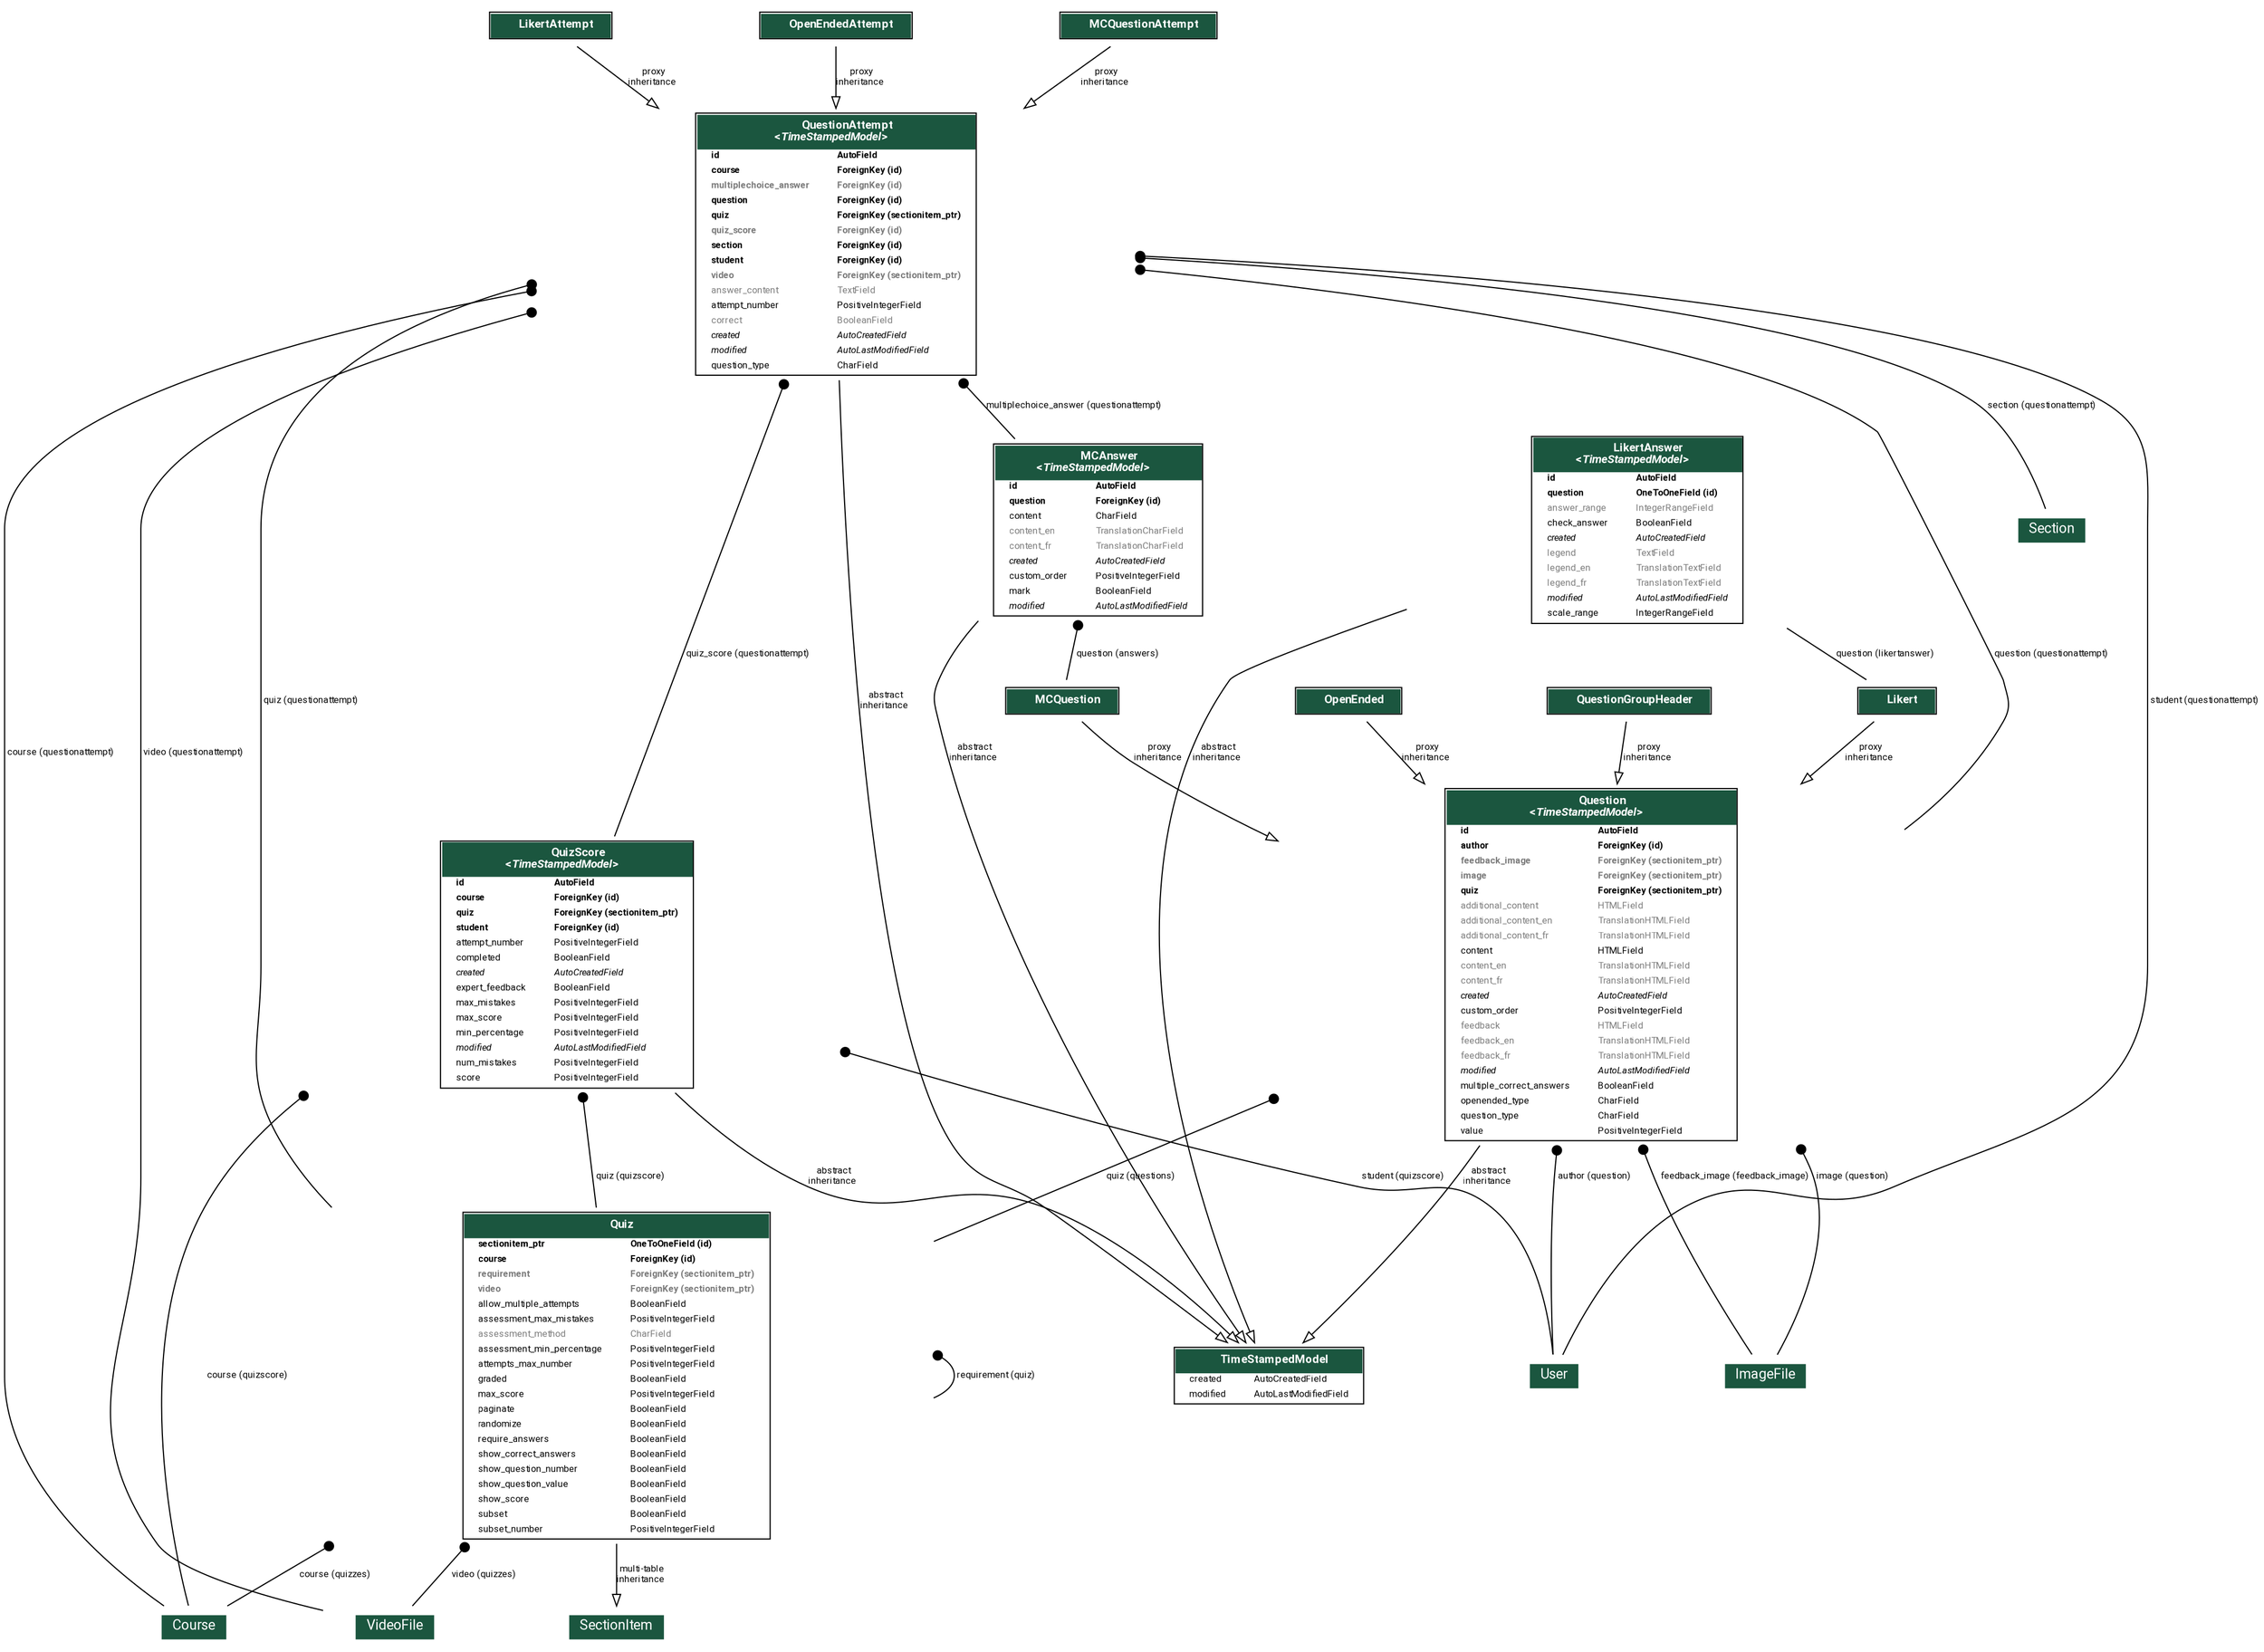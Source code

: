 digraph model_graph {
	graph [bb="0,0,2577.5,1423",
		fontname=Roboto,
		fontsize=8,
		rankdir=TB,
		splines=true
	];
	node [fontname=Roboto,
		fontsize=8,
		label="\N",
		shape=plaintext
	];
	edge [fontname=Roboto,
		fontsize=8
	];
	model_utils_models_TimeStampedModel	[height=0.79167,
		label=<
    <TABLE BGCOLOR="white" BORDER="1" CELLBORDER="0" CELLSPACING="0">
    <TR><TD COLSPAN="2" CELLPADDING="5" ALIGN="CENTER" BGCOLOR="#1b563f">
    <FONT FACE="Roboto" COLOR="white" POINT-SIZE="10"><B>
    TimeStampedModel
    </B></FONT></TD></TR>
  
  
    <TR><TD ALIGN="LEFT" BORDER="0">
    <FONT FACE="Roboto">created</FONT>
    </TD><TD ALIGN="LEFT">
    <FONT FACE="Roboto">AutoCreatedField</FONT>
    </TD></TR>
  
  
  
    <TR><TD ALIGN="LEFT" BORDER="0">
    <FONT FACE="Roboto">modified</FONT>
    </TD><TD ALIGN="LEFT">
    <FONT FACE="Roboto">AutoLastModifiedField</FONT>
    </TD></TR>
  
  
    </TABLE>
    >,
		pos="921.5,235.5",
		width=5.125];
	quiz_models_Quiz	[height=4.0417,
		label=<
    <TABLE BGCOLOR="white" BORDER="1" CELLBORDER="0" CELLSPACING="0">
    <TR><TD COLSPAN="2" CELLPADDING="5" ALIGN="CENTER" BGCOLOR="#1b563f">
    <FONT FACE="Roboto" COLOR="white" POINT-SIZE="10"><B>
    Quiz
    </B></FONT></TD></TR>
  
  
    <TR><TD ALIGN="LEFT" BORDER="0">
    <FONT FACE="Roboto"><B>sectionitem_ptr</B></FONT>
    </TD><TD ALIGN="LEFT">
    <FONT FACE="Roboto"><B>OneToOneField (id)</B></FONT>
    </TD></TR>
  
  
  
    <TR><TD ALIGN="LEFT" BORDER="0">
    <FONT FACE="Roboto"><B>course</B></FONT>
    </TD><TD ALIGN="LEFT">
    <FONT FACE="Roboto"><B>ForeignKey (id)</B></FONT>
    </TD></TR>
  
  
  
    <TR><TD ALIGN="LEFT" BORDER="0">
    <FONT COLOR="#7B7B7B" FACE="Roboto"><B>requirement</B></FONT>
    </TD><TD ALIGN="LEFT">
    <FONT COLOR="#7B7B7B" FACE="Roboto"><B>ForeignKey (sectionitem_ptr)</B></FONT>
    </TD></TR>
  
  
  
    <TR><TD ALIGN="LEFT" BORDER="0">
    <FONT COLOR="#7B7B7B" FACE="Roboto"><B>video</B></FONT>
    </TD><TD ALIGN="LEFT">
    <FONT COLOR="#7B7B7B" FACE="Roboto"><B>ForeignKey (sectionitem_ptr)</B></FONT>
    </TD></TR>
  
  
  
    <TR><TD ALIGN="LEFT" BORDER="0">
    <FONT FACE="Roboto">allow_multiple_attempts</FONT>
    </TD><TD ALIGN="LEFT">
    <FONT FACE="Roboto">BooleanField</FONT>
    </TD></TR>
  
  
  
    <TR><TD ALIGN="LEFT" BORDER="0">
    <FONT FACE="Roboto">assessment_max_mistakes</FONT>
    </TD><TD ALIGN="LEFT">
    <FONT FACE="Roboto">PositiveIntegerField</FONT>
    </TD></TR>
  
  
  
    <TR><TD ALIGN="LEFT" BORDER="0">
    <FONT COLOR="#7B7B7B" FACE="Roboto">assessment_method</FONT>
    </TD><TD ALIGN="LEFT">
    <FONT COLOR="#7B7B7B" FACE="Roboto">CharField</FONT>
    </TD></TR>
  
  
  
    <TR><TD ALIGN="LEFT" BORDER="0">
    <FONT FACE="Roboto">assessment_min_percentage</FONT>
    </TD><TD ALIGN="LEFT">
    <FONT FACE="Roboto">PositiveIntegerField</FONT>
    </TD></TR>
  
  
  
    <TR><TD ALIGN="LEFT" BORDER="0">
    <FONT FACE="Roboto">attempts_max_number</FONT>
    </TD><TD ALIGN="LEFT">
    <FONT FACE="Roboto">PositiveIntegerField</FONT>
    </TD></TR>
  
  
  
    <TR><TD ALIGN="LEFT" BORDER="0">
    <FONT FACE="Roboto">graded</FONT>
    </TD><TD ALIGN="LEFT">
    <FONT FACE="Roboto">BooleanField</FONT>
    </TD></TR>
  
  
  
    <TR><TD ALIGN="LEFT" BORDER="0">
    <FONT FACE="Roboto">max_score</FONT>
    </TD><TD ALIGN="LEFT">
    <FONT FACE="Roboto">PositiveIntegerField</FONT>
    </TD></TR>
  
  
  
    <TR><TD ALIGN="LEFT" BORDER="0">
    <FONT FACE="Roboto">paginate</FONT>
    </TD><TD ALIGN="LEFT">
    <FONT FACE="Roboto">BooleanField</FONT>
    </TD></TR>
  
  
  
    <TR><TD ALIGN="LEFT" BORDER="0">
    <FONT FACE="Roboto">randomize</FONT>
    </TD><TD ALIGN="LEFT">
    <FONT FACE="Roboto">BooleanField</FONT>
    </TD></TR>
  
  
  
    <TR><TD ALIGN="LEFT" BORDER="0">
    <FONT FACE="Roboto">require_answers</FONT>
    </TD><TD ALIGN="LEFT">
    <FONT FACE="Roboto">BooleanField</FONT>
    </TD></TR>
  
  
  
    <TR><TD ALIGN="LEFT" BORDER="0">
    <FONT FACE="Roboto">show_correct_answers</FONT>
    </TD><TD ALIGN="LEFT">
    <FONT FACE="Roboto">BooleanField</FONT>
    </TD></TR>
  
  
  
    <TR><TD ALIGN="LEFT" BORDER="0">
    <FONT FACE="Roboto">show_question_number</FONT>
    </TD><TD ALIGN="LEFT">
    <FONT FACE="Roboto">BooleanField</FONT>
    </TD></TR>
  
  
  
    <TR><TD ALIGN="LEFT" BORDER="0">
    <FONT FACE="Roboto">show_question_value</FONT>
    </TD><TD ALIGN="LEFT">
    <FONT FACE="Roboto">BooleanField</FONT>
    </TD></TR>
  
  
  
    <TR><TD ALIGN="LEFT" BORDER="0">
    <FONT FACE="Roboto">show_score</FONT>
    </TD><TD ALIGN="LEFT">
    <FONT FACE="Roboto">BooleanField</FONT>
    </TD></TR>
  
  
  
    <TR><TD ALIGN="LEFT" BORDER="0">
    <FONT FACE="Roboto">subset</FONT>
    </TD><TD ALIGN="LEFT">
    <FONT FACE="Roboto">BooleanField</FONT>
    </TD></TR>
  
  
  
    <TR><TD ALIGN="LEFT" BORDER="0">
    <FONT FACE="Roboto">subset_number</FONT>
    </TD><TD ALIGN="LEFT">
    <FONT FACE="Roboto">PositiveIntegerField</FONT>
    </TD></TR>
  
  
    </TABLE>
    >,
		pos="1892.5,235.5",
		width=7.625];
	quiz_models_Quiz -> quiz_models_Quiz	[arrowhead=none,
		arrowtail=dot,
		dir=both,
		label=" requirement (quiz)",
		lp="2256.5,235.5",
		pos="s,2166.7,255.05 2174.5,251 2181.2,246.67 2185,241.5 2185,235.5 2185,227.5 2178.3,220.98 2166.7,215.95"];
	courses_models_Course	[height=0.5,
		label=<
  <TABLE BGCOLOR="white" BORDER="0" CELLBORDER="0" CELLSPACING="0">
  <TR><TD COLSPAN="2" CELLPADDING="4" ALIGN="CENTER" BGCOLOR="#1b563f">
  <FONT FACE="Roboto" POINT-SIZE="12" COLOR="white">Course</FONT>
  </TD></TR>
  </TABLE>
  >,
		pos="1456.5,18",
		width=1.4167];
	quiz_models_Quiz -> courses_models_Course	[arrowhead=none,
		arrowtail=dot,
		dir=both,
		label=" course (quizzes)",
		lp="1626.5,63",
		pos="s,1618.4,97.309 1610.4,93.409 1608.1,92.267 1605.8,91.131 1603.5,90 1565.5,71.311 1521.7,50.237 1491.9,35.936"];
	videos_models_VideoFile	[height=0.5,
		label=<
  <TABLE BGCOLOR="white" BORDER="0" CELLBORDER="0" CELLSPACING="0">
  <TR><TD COLSPAN="2" CELLPADDING="4" ALIGN="CENTER" BGCOLOR="#1b563f">
  <FONT FACE="Roboto" POINT-SIZE="12" COLOR="white">VideoFile</FONT>
  </TD></TR>
  </TABLE>
  >,
		pos="2243.5,18",
		width=1.7222];
	quiz_models_Quiz -> videos_models_VideoFile	[arrowhead=none,
		arrowtail=dot,
		dir=both,
		label=" video (quizzes)",
		lp="2245,63",
		pos="s,2127.6,90.16 2135,85.602 2167.5,65.673 2196.3,47.954 2216.1,35.812"];
	courses_models_SectionItem	[height=0.5,
		label=<
  <TABLE BGCOLOR="white" BORDER="0" CELLBORDER="0" CELLSPACING="0">
  <TR><TD COLSPAN="2" CELLPADDING="4" ALIGN="CENTER" BGCOLOR="#1b563f">
  <FONT FACE="Roboto" POINT-SIZE="12" COLOR="white">SectionItem</FONT>
  </TD></TR>
  </TABLE>
  >,
		pos="1892.5,18",
		width=1.9444];
	quiz_models_Quiz -> courses_models_SectionItem	[arrowhead=empty,
		arrowtail=none,
		dir=both,
		label=" multi-table\ninheritance",
		lp="1938,63",
		pos="e,1892.5,35.812 1892.5,90.16 1892.5,73.999 1892.5,59.084 1892.5,47.128"];
	quiz_models_Question	[height=4.3472,
		label=<
    <TABLE BGCOLOR="white" BORDER="1" CELLBORDER="0" CELLSPACING="0">
    <TR><TD COLSPAN="2" CELLPADDING="5" ALIGN="CENTER" BGCOLOR="#1b563f">
    <FONT FACE="Roboto" COLOR="white" POINT-SIZE="10"><B>
    Question<BR/>&lt;<FONT FACE="Roboto"><I>TimeStampedModel</I></FONT>&gt;
    </B></FONT></TD></TR>
  
  
    <TR><TD ALIGN="LEFT" BORDER="0">
    <FONT FACE="Roboto"><B>id</B></FONT>
    </TD><TD ALIGN="LEFT">
    <FONT FACE="Roboto"><B>AutoField</B></FONT>
    </TD></TR>
  
  
  
    <TR><TD ALIGN="LEFT" BORDER="0">
    <FONT FACE="Roboto"><B>author</B></FONT>
    </TD><TD ALIGN="LEFT">
    <FONT FACE="Roboto"><B>ForeignKey (id)</B></FONT>
    </TD></TR>
  
  
  
    <TR><TD ALIGN="LEFT" BORDER="0">
    <FONT COLOR="#7B7B7B" FACE="Roboto"><B>feedback_image</B></FONT>
    </TD><TD ALIGN="LEFT">
    <FONT COLOR="#7B7B7B" FACE="Roboto"><B>ForeignKey (sectionitem_ptr)</B></FONT>
    </TD></TR>
  
  
  
    <TR><TD ALIGN="LEFT" BORDER="0">
    <FONT COLOR="#7B7B7B" FACE="Roboto"><B>image</B></FONT>
    </TD><TD ALIGN="LEFT">
    <FONT COLOR="#7B7B7B" FACE="Roboto"><B>ForeignKey (sectionitem_ptr)</B></FONT>
    </TD></TR>
  
  
  
    <TR><TD ALIGN="LEFT" BORDER="0">
    <FONT FACE="Roboto"><B>quiz</B></FONT>
    </TD><TD ALIGN="LEFT">
    <FONT FACE="Roboto"><B>ForeignKey (sectionitem_ptr)</B></FONT>
    </TD></TR>
  
  
  
    <TR><TD ALIGN="LEFT" BORDER="0">
    <FONT COLOR="#7B7B7B" FACE="Roboto">additional_content</FONT>
    </TD><TD ALIGN="LEFT">
    <FONT COLOR="#7B7B7B" FACE="Roboto">HTMLField</FONT>
    </TD></TR>
  
  
  
    <TR><TD ALIGN="LEFT" BORDER="0">
    <FONT COLOR="#7B7B7B" FACE="Roboto">additional_content_en</FONT>
    </TD><TD ALIGN="LEFT">
    <FONT COLOR="#7B7B7B" FACE="Roboto">TranslationHTMLField</FONT>
    </TD></TR>
  
  
  
    <TR><TD ALIGN="LEFT" BORDER="0">
    <FONT COLOR="#7B7B7B" FACE="Roboto">additional_content_fr</FONT>
    </TD><TD ALIGN="LEFT">
    <FONT COLOR="#7B7B7B" FACE="Roboto">TranslationHTMLField</FONT>
    </TD></TR>
  
  
  
    <TR><TD ALIGN="LEFT" BORDER="0">
    <FONT FACE="Roboto">content</FONT>
    </TD><TD ALIGN="LEFT">
    <FONT FACE="Roboto">HTMLField</FONT>
    </TD></TR>
  
  
  
    <TR><TD ALIGN="LEFT" BORDER="0">
    <FONT COLOR="#7B7B7B" FACE="Roboto">content_en</FONT>
    </TD><TD ALIGN="LEFT">
    <FONT COLOR="#7B7B7B" FACE="Roboto">TranslationHTMLField</FONT>
    </TD></TR>
  
  
  
    <TR><TD ALIGN="LEFT" BORDER="0">
    <FONT COLOR="#7B7B7B" FACE="Roboto">content_fr</FONT>
    </TD><TD ALIGN="LEFT">
    <FONT COLOR="#7B7B7B" FACE="Roboto">TranslationHTMLField</FONT>
    </TD></TR>
  
  
  
    <TR><TD ALIGN="LEFT" BORDER="0">
    <FONT FACE="Roboto"><I>created</I></FONT>
    </TD><TD ALIGN="LEFT">
    <FONT FACE="Roboto"><I>AutoCreatedField</I></FONT>
    </TD></TR>
  
  
  
    <TR><TD ALIGN="LEFT" BORDER="0">
    <FONT FACE="Roboto">custom_order</FONT>
    </TD><TD ALIGN="LEFT">
    <FONT FACE="Roboto">PositiveIntegerField</FONT>
    </TD></TR>
  
  
  
    <TR><TD ALIGN="LEFT" BORDER="0">
    <FONT COLOR="#7B7B7B" FACE="Roboto">feedback</FONT>
    </TD><TD ALIGN="LEFT">
    <FONT COLOR="#7B7B7B" FACE="Roboto">HTMLField</FONT>
    </TD></TR>
  
  
  
    <TR><TD ALIGN="LEFT" BORDER="0">
    <FONT COLOR="#7B7B7B" FACE="Roboto">feedback_en</FONT>
    </TD><TD ALIGN="LEFT">
    <FONT COLOR="#7B7B7B" FACE="Roboto">TranslationHTMLField</FONT>
    </TD></TR>
  
  
  
    <TR><TD ALIGN="LEFT" BORDER="0">
    <FONT COLOR="#7B7B7B" FACE="Roboto">feedback_fr</FONT>
    </TD><TD ALIGN="LEFT">
    <FONT COLOR="#7B7B7B" FACE="Roboto">TranslationHTMLField</FONT>
    </TD></TR>
  
  
  
    <TR><TD ALIGN="LEFT" BORDER="0">
    <FONT FACE="Roboto"><I>modified</I></FONT>
    </TD><TD ALIGN="LEFT">
    <FONT FACE="Roboto"><I>AutoLastModifiedField</I></FONT>
    </TD></TR>
  
  
  
    <TR><TD ALIGN="LEFT" BORDER="0">
    <FONT FACE="Roboto">multiple_correct_answers</FONT>
    </TD><TD ALIGN="LEFT">
    <FONT FACE="Roboto">BooleanField</FONT>
    </TD></TR>
  
  
  
    <TR><TD ALIGN="LEFT" BORDER="0">
    <FONT FACE="Roboto">openended_type</FONT>
    </TD><TD ALIGN="LEFT">
    <FONT FACE="Roboto">CharField</FONT>
    </TD></TR>
  
  
  
    <TR><TD ALIGN="LEFT" BORDER="0">
    <FONT FACE="Roboto">question_type</FONT>
    </TD><TD ALIGN="LEFT">
    <FONT FACE="Roboto">CharField</FONT>
    </TD></TR>
  
  
  
    <TR><TD ALIGN="LEFT" BORDER="0">
    <FONT FACE="Roboto">value</FONT>
    </TD><TD ALIGN="LEFT">
    <FONT FACE="Roboto">PositiveIntegerField</FONT>
    </TD></TR>
  
  
    </TABLE>
    >,
		pos="671.5,591.5",
		width=7.5278];
	quiz_models_Question -> model_utils_models_TimeStampedModel	[arrowhead=empty,
		arrowtail=none,
		dir=both,
		label=" abstract\ninheritance",
		lp="845,408",
		pos="e,902.26,263.75 781.15,435.23 823.61,375.12 868.45,311.61 895.72,273.01"];
	quiz_models_Question -> quiz_models_Quiz	[arrowhead=none,
		arrowtail=dot,
		dir=both,
		label=" quiz (questions)",
		lp="1711.5,408",
		pos="s,942.17,516.79 950.66,514.68 1069.1,485.28 1209.2,454.16 1337.5,435 1455.6,417.37 1492,453.9 1605.5,417 1633.8,407.81 1662.1,395.23 \
1689.2,380.94"];
	django_contrib_auth_models_User	[height=0.5,
		label=<
  <TABLE BGCOLOR="white" BORDER="0" CELLBORDER="0" CELLSPACING="0">
  <TR><TD COLSPAN="2" CELLPADDING="4" ALIGN="CENTER" BGCOLOR="#1b563f">
  <FONT FACE="Roboto" POINT-SIZE="12" COLOR="white">User</FONT>
  </TD></TR>
  </TABLE>
  >,
		pos="1318.5,235.5",
		width=1.2222];
	quiz_models_Question -> django_contrib_auth_models_User	[arrowhead=none,
		arrowtail=dot,
		dir=both,
		label=" author (question)",
		lp="1148.5,408",
		pos="s,942.24,472.15 950.09,468.35 1005.8,441.34 1063.3,411.59 1115.5,381 1185.3,340.12 1261.4,281.86 1297.4,253.42"];
	content_models_ImageFile	[height=0.5,
		label=<
  <TABLE BGCOLOR="white" BORDER="0" CELLBORDER="0" CELLSPACING="0">
  <TR><TD COLSPAN="2" CELLPADDING="4" ALIGN="CENTER" BGCOLOR="#1b563f">
  <FONT FACE="Roboto" POINT-SIZE="12" COLOR="white">ImageFile</FONT>
  </TD></TR>
  </TABLE>
  >,
		pos="376.5,235.5",
		width=1.7222];
	quiz_models_Question -> content_models_ImageFile	[arrowhead=none,
		arrowtail=dot,
		dir=both,
		label=" feedback_image (feedback_image)",
		lp="381,408",
		pos="s,400.68,528.77 392.61,524.97 340.44,499.81 292.36,465.04 260.5,417 220.86,357.24 306.43,285.29 351.31,253.28"];
	quiz_models_Question -> content_models_ImageFile	[arrowhead=none,
		arrowtail=dot,
		dir=both,
		label=" image (question)",
		lp="587.5,408",
		pos="s,542.11,435.23 536.48,428.48 478.24,358.58 417.37,285.55 390.58,253.4"];
	quiz_models_Likert	[height=0.5,
		label=<
    <TABLE BGCOLOR="white" BORDER="1" CELLBORDER="0" CELLSPACING="0">
    <TR><TD COLSPAN="2" CELLPADDING="5" ALIGN="CENTER" BGCOLOR="#1b563f">
    <FONT FACE="Roboto" COLOR="white" POINT-SIZE="10"><B>
    Likert
    </B></FONT></TD></TR>
  
    </TABLE>
    >,
		pos="453.5,820",
		width=2.3056];
	quiz_models_Likert -> quiz_models_Question	[arrowhead=empty,
		arrowtail=none,
		dir=both,
		label=" proxy\ninheritance",
		lp="509,775",
		pos="e,480.03,747.74 455.3,802.2 457.08,791.22 460.6,776.95 467.5,766 469.39,763 471.35,760.02 473.37,757.07"];
	quiz_models_LikertAnswer	[height=2.3611,
		label=<
    <TABLE BGCOLOR="white" BORDER="1" CELLBORDER="0" CELLSPACING="0">
    <TR><TD COLSPAN="2" CELLPADDING="5" ALIGN="CENTER" BGCOLOR="#1b563f">
    <FONT FACE="Roboto" COLOR="white" POINT-SIZE="10"><B>
    LikertAnswer<BR/>&lt;<FONT FACE="Roboto"><I>TimeStampedModel</I></FONT>&gt;
    </B></FONT></TD></TR>
  
  
    <TR><TD ALIGN="LEFT" BORDER="0">
    <FONT FACE="Roboto"><B>id</B></FONT>
    </TD><TD ALIGN="LEFT">
    <FONT FACE="Roboto"><B>AutoField</B></FONT>
    </TD></TR>
  
  
  
    <TR><TD ALIGN="LEFT" BORDER="0">
    <FONT FACE="Roboto"><B>question</B></FONT>
    </TD><TD ALIGN="LEFT">
    <FONT FACE="Roboto"><B>OneToOneField (id)</B></FONT>
    </TD></TR>
  
  
  
    <TR><TD ALIGN="LEFT" BORDER="0">
    <FONT COLOR="#7B7B7B" FACE="Roboto">answer_range</FONT>
    </TD><TD ALIGN="LEFT">
    <FONT COLOR="#7B7B7B" FACE="Roboto">IntegerRangeField</FONT>
    </TD></TR>
  
  
  
    <TR><TD ALIGN="LEFT" BORDER="0">
    <FONT FACE="Roboto">check_answer</FONT>
    </TD><TD ALIGN="LEFT">
    <FONT FACE="Roboto">BooleanField</FONT>
    </TD></TR>
  
  
  
    <TR><TD ALIGN="LEFT" BORDER="0">
    <FONT FACE="Roboto"><I>created</I></FONT>
    </TD><TD ALIGN="LEFT">
    <FONT FACE="Roboto"><I>AutoCreatedField</I></FONT>
    </TD></TR>
  
  
  
    <TR><TD ALIGN="LEFT" BORDER="0">
    <FONT COLOR="#7B7B7B" FACE="Roboto">legend</FONT>
    </TD><TD ALIGN="LEFT">
    <FONT COLOR="#7B7B7B" FACE="Roboto">TextField</FONT>
    </TD></TR>
  
  
  
    <TR><TD ALIGN="LEFT" BORDER="0">
    <FONT COLOR="#7B7B7B" FACE="Roboto">legend_en</FONT>
    </TD><TD ALIGN="LEFT">
    <FONT COLOR="#7B7B7B" FACE="Roboto">TranslationTextField</FONT>
    </TD></TR>
  
  
  
    <TR><TD ALIGN="LEFT" BORDER="0">
    <FONT COLOR="#7B7B7B" FACE="Roboto">legend_fr</FONT>
    </TD><TD ALIGN="LEFT">
    <FONT COLOR="#7B7B7B" FACE="Roboto">TranslationTextField</FONT>
    </TD></TR>
  
  
  
    <TR><TD ALIGN="LEFT" BORDER="0">
    <FONT FACE="Roboto"><I>modified</I></FONT>
    </TD><TD ALIGN="LEFT">
    <FONT FACE="Roboto"><I>AutoLastModifiedField</I></FONT>
    </TD></TR>
  
  
  
    <TR><TD ALIGN="LEFT" BORDER="0">
    <FONT FACE="Roboto">scale_range</FONT>
    </TD><TD ALIGN="LEFT">
    <FONT FACE="Roboto">IntegerRangeField</FONT>
    </TD></TR>
  
  
    </TABLE>
    >,
		pos="199.5,968",
		width=5.5417];
	quiz_models_LikertAnswer -> model_utils_models_TimeStampedModel	[arrowhead=empty,
		arrowtail=none,
		dir=both,
		label=" abstract\ninheritance",
		lp="137,775",
		pos="e,796.69,263.99 99.048,883.41 81.113,858.72 71.034,830.61 81.5,802 154.85,601.48 216.97,557.99 391.5,435 511.78,350.24 672.72,296.71 \
785.58,266.89"];
	quiz_models_LikertAnswer -> quiz_models_Likert	[arrowhead=none,
		arrowtail=none,
		dir=both,
		label=" question (likertanswer)",
		lp="452,860.5",
		pos="314.69,883.25 330.09,873.5 345.94,864.14 361.5,856 374.37,849.27 388.84,843.14 402.42,837.97"];
	quiz_models_OpenEnded	[height=0.5,
		label=<
    <TABLE BGCOLOR="white" BORDER="1" CELLBORDER="0" CELLSPACING="0">
    <TR><TD COLSPAN="2" CELLPADDING="5" ALIGN="CENTER" BGCOLOR="#1b563f">
    <FONT FACE="Roboto" COLOR="white" POINT-SIZE="10"><B>
    OpenEnded
    </B></FONT></TD></TR>
  
    </TABLE>
    >,
		pos="686.5,820",
		width=2.6111];
	quiz_models_OpenEnded -> quiz_models_Question	[arrowhead=empty,
		arrowtail=none,
		dir=both,
		label=" proxy\ninheritance",
		lp="725,775",
		pos="e,681.78,747.75 685.4,802.34 684.68,791.56 683.67,776.3 682.52,758.86"];
	quiz_models_MCQuestion	[height=0.5,
		label=<
    <TABLE BGCOLOR="white" BORDER="1" CELLBORDER="0" CELLSPACING="0">
    <TR><TD COLSPAN="2" CELLPADDING="5" ALIGN="CENTER" BGCOLOR="#1b563f">
    <FONT FACE="Roboto" COLOR="white" POINT-SIZE="10"><B>
    MCQuestion
    </B></FONT></TD></TR>
  
    </TABLE>
    >,
		pos="896.5,820",
		width=2.7222];
	quiz_models_MCQuestion -> quiz_models_Question	[arrowhead=empty,
		arrowtail=none,
		dir=both,
		label=" proxy\ninheritance",
		lp="900,775",
		pos="e,825.72,747.75 879.96,802.34 868.63,790.95 852.35,774.55 833.8,755.88"];
	quiz_models_MCAnswer	[height=2.1806,
		label=<
    <TABLE BGCOLOR="white" BORDER="1" CELLBORDER="0" CELLSPACING="0">
    <TR><TD COLSPAN="2" CELLPADDING="5" ALIGN="CENTER" BGCOLOR="#1b563f">
    <FONT FACE="Roboto" COLOR="white" POINT-SIZE="10"><B>
    MCAnswer<BR/>&lt;<FONT FACE="Roboto"><I>TimeStampedModel</I></FONT>&gt;
    </B></FONT></TD></TR>
  
  
    <TR><TD ALIGN="LEFT" BORDER="0">
    <FONT FACE="Roboto"><B>id</B></FONT>
    </TD><TD ALIGN="LEFT">
    <FONT FACE="Roboto"><B>AutoField</B></FONT>
    </TD></TR>
  
  
  
    <TR><TD ALIGN="LEFT" BORDER="0">
    <FONT FACE="Roboto"><B>question</B></FONT>
    </TD><TD ALIGN="LEFT">
    <FONT FACE="Roboto"><B>ForeignKey (id)</B></FONT>
    </TD></TR>
  
  
  
    <TR><TD ALIGN="LEFT" BORDER="0">
    <FONT FACE="Roboto">content</FONT>
    </TD><TD ALIGN="LEFT">
    <FONT FACE="Roboto">CharField</FONT>
    </TD></TR>
  
  
  
    <TR><TD ALIGN="LEFT" BORDER="0">
    <FONT COLOR="#7B7B7B" FACE="Roboto">content_en</FONT>
    </TD><TD ALIGN="LEFT">
    <FONT COLOR="#7B7B7B" FACE="Roboto">TranslationCharField</FONT>
    </TD></TR>
  
  
  
    <TR><TD ALIGN="LEFT" BORDER="0">
    <FONT COLOR="#7B7B7B" FACE="Roboto">content_fr</FONT>
    </TD><TD ALIGN="LEFT">
    <FONT COLOR="#7B7B7B" FACE="Roboto">TranslationCharField</FONT>
    </TD></TR>
  
  
  
    <TR><TD ALIGN="LEFT" BORDER="0">
    <FONT FACE="Roboto"><I>created</I></FONT>
    </TD><TD ALIGN="LEFT">
    <FONT FACE="Roboto"><I>AutoCreatedField</I></FONT>
    </TD></TR>
  
  
  
    <TR><TD ALIGN="LEFT" BORDER="0">
    <FONT FACE="Roboto">custom_order</FONT>
    </TD><TD ALIGN="LEFT">
    <FONT FACE="Roboto">PositiveIntegerField</FONT>
    </TD></TR>
  
  
  
    <TR><TD ALIGN="LEFT" BORDER="0">
    <FONT FACE="Roboto">mark</FONT>
    </TD><TD ALIGN="LEFT">
    <FONT FACE="Roboto">BooleanField</FONT>
    </TD></TR>
  
  
  
    <TR><TD ALIGN="LEFT" BORDER="0">
    <FONT FACE="Roboto"><I>modified</I></FONT>
    </TD><TD ALIGN="LEFT">
    <FONT FACE="Roboto"><I>AutoLastModifiedField</I></FONT>
    </TD></TR>
  
  
    </TABLE>
    >,
		pos="864.5,968",
		width=5.5417];
	quiz_models_MCAnswer -> model_utils_models_TimeStampedModel	[arrowhead=empty,
		arrowtail=none,
		dir=both,
		label=" abstract\ninheritance",
		lp="1041,775",
		pos="e,925.74,263.78 991.67,889.74 998.19,882.09 1003.9,873.84 1008.5,865 1025.1,832.83 1005.9,819.65 999.5,784 971.83,629.89 973.87,\
589.97 951.5,435 943.47,379.39 933.66,315.1 927.49,275.12"];
	quiz_models_MCAnswer -> quiz_models_MCQuestion	[arrowhead=none,
		arrowtail=dot,
		dir=both,
		label=" question (answers)",
		lp="937,860.5",
		pos="s,858.15,889.53 859.21,880.65 860.49,872.16 862.5,863.81 865.5,856 868.06,849.33 872.53,843.11 877.28,837.82"];
	quiz_models_QuizScore	[height=3.0833,
		label=<
    <TABLE BGCOLOR="white" BORDER="1" CELLBORDER="0" CELLSPACING="0">
    <TR><TD COLSPAN="2" CELLPADDING="5" ALIGN="CENTER" BGCOLOR="#1b563f">
    <FONT FACE="Roboto" COLOR="white" POINT-SIZE="10"><B>
    QuizScore<BR/>&lt;<FONT FACE="Roboto"><I>TimeStampedModel</I></FONT>&gt;
    </B></FONT></TD></TR>
  
  
    <TR><TD ALIGN="LEFT" BORDER="0">
    <FONT FACE="Roboto"><B>id</B></FONT>
    </TD><TD ALIGN="LEFT">
    <FONT FACE="Roboto"><B>AutoField</B></FONT>
    </TD></TR>
  
  
  
    <TR><TD ALIGN="LEFT" BORDER="0">
    <FONT FACE="Roboto"><B>course</B></FONT>
    </TD><TD ALIGN="LEFT">
    <FONT FACE="Roboto"><B>ForeignKey (id)</B></FONT>
    </TD></TR>
  
  
  
    <TR><TD ALIGN="LEFT" BORDER="0">
    <FONT FACE="Roboto"><B>quiz</B></FONT>
    </TD><TD ALIGN="LEFT">
    <FONT FACE="Roboto"><B>ForeignKey (sectionitem_ptr)</B></FONT>
    </TD></TR>
  
  
  
    <TR><TD ALIGN="LEFT" BORDER="0">
    <FONT FACE="Roboto"><B>student</B></FONT>
    </TD><TD ALIGN="LEFT">
    <FONT FACE="Roboto"><B>ForeignKey (id)</B></FONT>
    </TD></TR>
  
  
  
    <TR><TD ALIGN="LEFT" BORDER="0">
    <FONT FACE="Roboto">attempt_number</FONT>
    </TD><TD ALIGN="LEFT">
    <FONT FACE="Roboto">PositiveIntegerField</FONT>
    </TD></TR>
  
  
  
    <TR><TD ALIGN="LEFT" BORDER="0">
    <FONT FACE="Roboto">completed</FONT>
    </TD><TD ALIGN="LEFT">
    <FONT FACE="Roboto">BooleanField</FONT>
    </TD></TR>
  
  
  
    <TR><TD ALIGN="LEFT" BORDER="0">
    <FONT FACE="Roboto"><I>created</I></FONT>
    </TD><TD ALIGN="LEFT">
    <FONT FACE="Roboto"><I>AutoCreatedField</I></FONT>
    </TD></TR>
  
  
  
    <TR><TD ALIGN="LEFT" BORDER="0">
    <FONT FACE="Roboto">expert_feedback</FONT>
    </TD><TD ALIGN="LEFT">
    <FONT FACE="Roboto">BooleanField</FONT>
    </TD></TR>
  
  
  
    <TR><TD ALIGN="LEFT" BORDER="0">
    <FONT FACE="Roboto">max_mistakes</FONT>
    </TD><TD ALIGN="LEFT">
    <FONT FACE="Roboto">PositiveIntegerField</FONT>
    </TD></TR>
  
  
  
    <TR><TD ALIGN="LEFT" BORDER="0">
    <FONT FACE="Roboto">max_score</FONT>
    </TD><TD ALIGN="LEFT">
    <FONT FACE="Roboto">PositiveIntegerField</FONT>
    </TD></TR>
  
  
  
    <TR><TD ALIGN="LEFT" BORDER="0">
    <FONT FACE="Roboto">min_percentage</FONT>
    </TD><TD ALIGN="LEFT">
    <FONT FACE="Roboto">PositiveIntegerField</FONT>
    </TD></TR>
  
  
  
    <TR><TD ALIGN="LEFT" BORDER="0">
    <FONT FACE="Roboto"><I>modified</I></FONT>
    </TD><TD ALIGN="LEFT">
    <FONT FACE="Roboto"><I>AutoLastModifiedField</I></FONT>
    </TD></TR>
  
  
  
    <TR><TD ALIGN="LEFT" BORDER="0">
    <FONT FACE="Roboto">num_mistakes</FONT>
    </TD><TD ALIGN="LEFT">
    <FONT FACE="Roboto">PositiveIntegerField</FONT>
    </TD></TR>
  
  
  
    <TR><TD ALIGN="LEFT" BORDER="0">
    <FONT FACE="Roboto">score</FONT>
    </TD><TD ALIGN="LEFT">
    <FONT FACE="Roboto">PositiveIntegerField</FONT>
    </TD></TR>
  
  
    </TABLE>
    >,
		pos="1583.5,591.5",
		width=6.5833];
	quiz_models_QuizScore -> model_utils_models_TimeStampedModel	[arrowhead=empty,
		arrowtail=none,
		dir=both,
		label=" abstract\ninheritance",
		lp="1294,408",
		pos="e,972.88,263.97 1378.1,480.67 1241.8,407.76 1072,316.99 982.83,269.29"];
	quiz_models_QuizScore -> quiz_models_Quiz	[arrowhead=none,
		arrowtail=dot,
		dir=both,
		label=" quiz (quizscore)",
		lp="1863.5,408",
		pos="s,1723.7,480.67 1730.1,474.76 1749.7,456.41 1768.8,436.89 1785.5,417 1795,405.7 1804.1,393.45 1812.8,380.85"];
	quiz_models_QuizScore -> courses_models_Course	[arrowhead=none,
		arrowtail=dot,
		dir=both,
		label=" course (quizscore)",
		lp="1538,235.5",
		pos="s,1754.8,480.57 1760.3,473.63 1778.5,448.91 1783.1,423.04 1760.5,399 1715.7,351.32 1512,428.05 1466.5,381 1372.1,283.38 1429.9,92.78 \
1450.2,35.602"];
	quiz_models_QuizScore -> django_contrib_auth_models_User	[arrowhead=none,
		arrowtail=dot,
		dir=both,
		label=" student (quizscore)",
		lp="1526,408",
		pos="s,1501.5,480.92 1496.4,474.12 1435.6,392.98 1360.4,292.51 1331.1,253.29"];
	quiz_models_QuestionGroupHeader	[height=0.5,
		label=<
    <TABLE BGCOLOR="white" BORDER="1" CELLBORDER="0" CELLSPACING="0">
    <TR><TD COLSPAN="2" CELLPADDING="5" ALIGN="CENTER" BGCOLOR="#1b563f">
    <FONT FACE="Roboto" COLOR="white" POINT-SIZE="10"><B>
    QuestionGroupHeader
    </B></FONT></TD></TR>
  
    </TABLE>
    >,
		pos="221.5,820",
		width=3.6389];
	quiz_models_QuestionGroupHeader -> quiz_models_Question	[arrowhead=empty,
		arrowtail=none,
		dir=both,
		label=" proxy\ninheritance",
		lp="360,775",
		pos="e,400.74,728.78 254.96,802.16 286.16,786.45 335.99,761.37 390.51,733.93"];
	quiz_models_QuestionAttempt	[height=3.2639,
		label=<
    <TABLE BGCOLOR="white" BORDER="1" CELLBORDER="0" CELLSPACING="0">
    <TR><TD COLSPAN="2" CELLPADDING="5" ALIGN="CENTER" BGCOLOR="#1b563f">
    <FONT FACE="Roboto" COLOR="white" POINT-SIZE="10"><B>
    QuestionAttempt<BR/>&lt;<FONT FACE="Roboto"><I>TimeStampedModel</I></FONT>&gt;
    </B></FONT></TD></TR>
  
  
    <TR><TD ALIGN="LEFT" BORDER="0">
    <FONT FACE="Roboto"><B>id</B></FONT>
    </TD><TD ALIGN="LEFT">
    <FONT FACE="Roboto"><B>AutoField</B></FONT>
    </TD></TR>
  
  
  
    <TR><TD ALIGN="LEFT" BORDER="0">
    <FONT FACE="Roboto"><B>course</B></FONT>
    </TD><TD ALIGN="LEFT">
    <FONT FACE="Roboto"><B>ForeignKey (id)</B></FONT>
    </TD></TR>
  
  
  
    <TR><TD ALIGN="LEFT" BORDER="0">
    <FONT COLOR="#7B7B7B" FACE="Roboto"><B>multiplechoice_answer</B></FONT>
    </TD><TD ALIGN="LEFT">
    <FONT COLOR="#7B7B7B" FACE="Roboto"><B>ForeignKey (id)</B></FONT>
    </TD></TR>
  
  
  
    <TR><TD ALIGN="LEFT" BORDER="0">
    <FONT FACE="Roboto"><B>question</B></FONT>
    </TD><TD ALIGN="LEFT">
    <FONT FACE="Roboto"><B>ForeignKey (id)</B></FONT>
    </TD></TR>
  
  
  
    <TR><TD ALIGN="LEFT" BORDER="0">
    <FONT FACE="Roboto"><B>quiz</B></FONT>
    </TD><TD ALIGN="LEFT">
    <FONT FACE="Roboto"><B>ForeignKey (sectionitem_ptr)</B></FONT>
    </TD></TR>
  
  
  
    <TR><TD ALIGN="LEFT" BORDER="0">
    <FONT COLOR="#7B7B7B" FACE="Roboto"><B>quiz_score</B></FONT>
    </TD><TD ALIGN="LEFT">
    <FONT COLOR="#7B7B7B" FACE="Roboto"><B>ForeignKey (id)</B></FONT>
    </TD></TR>
  
  
  
    <TR><TD ALIGN="LEFT" BORDER="0">
    <FONT FACE="Roboto"><B>section</B></FONT>
    </TD><TD ALIGN="LEFT">
    <FONT FACE="Roboto"><B>ForeignKey (id)</B></FONT>
    </TD></TR>
  
  
  
    <TR><TD ALIGN="LEFT" BORDER="0">
    <FONT FACE="Roboto"><B>student</B></FONT>
    </TD><TD ALIGN="LEFT">
    <FONT FACE="Roboto"><B>ForeignKey (id)</B></FONT>
    </TD></TR>
  
  
  
    <TR><TD ALIGN="LEFT" BORDER="0">
    <FONT COLOR="#7B7B7B" FACE="Roboto"><B>video</B></FONT>
    </TD><TD ALIGN="LEFT">
    <FONT COLOR="#7B7B7B" FACE="Roboto"><B>ForeignKey (sectionitem_ptr)</B></FONT>
    </TD></TR>
  
  
  
    <TR><TD ALIGN="LEFT" BORDER="0">
    <FONT COLOR="#7B7B7B" FACE="Roboto">answer_content</FONT>
    </TD><TD ALIGN="LEFT">
    <FONT COLOR="#7B7B7B" FACE="Roboto">TextField</FONT>
    </TD></TR>
  
  
  
    <TR><TD ALIGN="LEFT" BORDER="0">
    <FONT FACE="Roboto">attempt_number</FONT>
    </TD><TD ALIGN="LEFT">
    <FONT FACE="Roboto">PositiveIntegerField</FONT>
    </TD></TR>
  
  
  
    <TR><TD ALIGN="LEFT" BORDER="0">
    <FONT COLOR="#7B7B7B" FACE="Roboto">correct</FONT>
    </TD><TD ALIGN="LEFT">
    <FONT COLOR="#7B7B7B" FACE="Roboto">BooleanField</FONT>
    </TD></TR>
  
  
  
    <TR><TD ALIGN="LEFT" BORDER="0">
    <FONT FACE="Roboto"><I>created</I></FONT>
    </TD><TD ALIGN="LEFT">
    <FONT FACE="Roboto"><I>AutoCreatedField</I></FONT>
    </TD></TR>
  
  
  
    <TR><TD ALIGN="LEFT" BORDER="0">
    <FONT FACE="Roboto"><I>modified</I></FONT>
    </TD><TD ALIGN="LEFT">
    <FONT FACE="Roboto"><I>AutoLastModifiedField</I></FONT>
    </TD></TR>
  
  
  
    <TR><TD ALIGN="LEFT" BORDER="0">
    <FONT FACE="Roboto">question_type</FONT>
    </TD><TD ALIGN="LEFT">
    <FONT FACE="Roboto">CharField</FONT>
    </TD></TR>
  
  
    </TABLE>
    >,
		pos="1337.5,1215.5",
		width=7.2083];
	quiz_models_QuestionAttempt -> model_utils_models_TimeStampedModel	[arrowhead=empty,
		arrowtail=none,
		dir=both,
		label=" abstract\ninheritance",
		lp="1138,820",
		pos="e,945.83,263.58 1156.7,1098.2 1122.1,1062.3 1096.5,1018.9 1096.5,969 1096.5,969 1096.5,969 1096.5,590.5 1096.5,462.43 1003.3,332.76 \
952.94,272.03"];
	quiz_models_QuestionAttempt -> quiz_models_Quiz	[arrowhead=none,
		arrowtail=dot,
		dir=both,
		label=" quiz (questionattempt)",
		lp="2037,820",
		pos="s,1596.6,1159.5 1604.9,1157.4 1770,1114.1 1950.5,1048.6 1950.5,969 1950.5,969 1950.5,969 1950.5,590.5 1950.5,504.97 1945.7,483.34 \
1931.5,399 1930.5,392.99 1929.4,386.88 1928.2,380.71"];
	quiz_models_QuestionAttempt -> quiz_models_Question	[arrowhead=none,
		arrowtail=dot,
		dir=both,
		label=" question (questionattempt)",
		lp="676,860.5",
		pos="s,1078.1,1179.4 1069.4,1178 906.18,1150.7 717.65,1108.6 656.5,1053 570.56,974.82 560.55,915.89 583.5,802 587.1,784.11 592.28,765.85 \
598.34,747.94"];
	quiz_models_QuestionAttempt -> quiz_models_MCAnswer	[arrowhead=none,
		arrowtail=dot,
		dir=both,
		label=" multiplechoice_answer (questionattempt)",
		lp="932,1075.5",
		pos="s,1078.4,1182.9 1069.9,1181.5 946.37,1160.2 818.87,1127.5 781.5,1080 773.02,1069.2 772.43,1057.7 776.64,1046.4"];
	quiz_models_QuestionAttempt -> quiz_models_QuizScore	[arrowhead=none,
		arrowtail=dot,
		dir=both,
		label=" quiz_score (questionattempt)",
		lp="1638.5,860.5",
		pos="s,1411.1,1098.3 1415.6,1090.6 1457.4,1019.2 1506.6,926.3 1537.5,838 1552.7,794.72 1563.1,745.3 1570.2,702.21"];
	quiz_models_QuestionAttempt -> courses_models_Course	[arrowhead=none,
		arrowtail=dot,
		dir=both,
		label=" course (questionattempt)",
		lp="1230.5,775",
		pos="s,1320.7,1098.2 1318.9,1089.5 1299.4,999.05 1260.4,879.56 1183.5,802 1167.8,786.12 1149.2,802.43 1136.5,784 1088,713.48 1131.7,482.94 \
1148.5,399 1177.3,255 1161.3,193.52 1265.5,90 1303.4,52.342 1363,34.407 1405.6,26.029"];
	quiz_models_QuestionAttempt -> videos_models_VideoFile	[arrowhead=none,
		arrowtail=dot,
		dir=both,
		label=" video (questionattempt)",
		lp="2447,775",
		pos="s,1596.9,1202.9 1605.8,1202.3 1907.7,1181.1 2356.5,1123.6 2356.5,969 2356.5,969 2356.5,969 2356.5,234.5 2356.5,169.72 2362.5,149.76 \
2337.5,90 2329.7,71.298 2325,67.038 2309.5,54 2301.3,47.076 2291.4,40.963 2281.9,35.862"];
	quiz_models_QuestionAttempt -> django_contrib_auth_models_User	[arrowhead=none,
		arrowtail=dot,
		dir=both,
		label=" student (questionattempt)",
		lp="1427.5,820",
		pos="s,1335.2,1098.5 1335.1,1089.8 1330.5,852.5 1320.7,350.88 1318.8,253.19"];
	courses_models_Section	[height=0.5,
		label=<
  <TABLE BGCOLOR="white" BORDER="0" CELLBORDER="0" CELLSPACING="0">
  <TR><TD COLSPAN="2" CELLPADDING="4" ALIGN="CENTER" BGCOLOR="#1b563f">
  <FONT FACE="Roboto" POINT-SIZE="12" COLOR="white">Section</FONT>
  </TD></TR>
  </TABLE>
  >,
		pos="2439.5,968",
		width=1.5278];
	quiz_models_QuestionAttempt -> courses_models_Section	[arrowhead=none,
		arrowtail=dot,
		dir=both,
		label=" section (questionattempt)",
		lp="2479.5,1075.5",
		pos="s,1596.9,1205.8 1605.8,1205.4 1868.8,1191.9 2247.7,1159 2370.5,1080 2405.2,1057.6 2425.4,1011 2434.2,985.86"];
	quiz_models_LikertAttempt	[height=0.5,
		label=<
    <TABLE BGCOLOR="white" BORDER="1" CELLBORDER="0" CELLSPACING="0">
    <TR><TD COLSPAN="2" CELLPADDING="5" ALIGN="CENTER" BGCOLOR="#1b563f">
    <FONT FACE="Roboto" COLOR="white" POINT-SIZE="10"><B>
    LikertAttempt
    </B></FONT></TD></TR>
  
    </TABLE>
    >,
		pos="1090.5,1405",
		width=3.0278];
	quiz_models_LikertAttempt -> quiz_models_QuestionAttempt	[arrowhead=empty,
		arrowtail=none,
		dir=both,
		label=" proxy\ninheritance",
		lp="1198,1360",
		pos="e,1184.1,1332.9 1112.9,1387 1128.3,1375.3 1150.5,1358.4 1175,1339.9"];
	quiz_models_OpenEndedAttempt	[height=0.5,
		label=<
    <TABLE BGCOLOR="white" BORDER="1" CELLBORDER="0" CELLSPACING="0">
    <TR><TD COLSPAN="2" CELLPADDING="5" ALIGN="CENTER" BGCOLOR="#1b563f">
    <FONT FACE="Roboto" COLOR="white" POINT-SIZE="10"><B>
    OpenEndedAttempt
    </B></FONT></TD></TR>
  
    </TABLE>
    >,
		pos="1337.5,1405",
		width=3.3333];
	quiz_models_OpenEndedAttempt -> quiz_models_QuestionAttempt	[arrowhead=empty,
		arrowtail=none,
		dir=both,
		label=" proxy\ninheritance",
		lp="1379,1360",
		pos="e,1337.5,1332.7 1337.5,1387 1337.5,1376.2 1337.5,1361 1337.5,1344"];
	quiz_models_MCQuestionAttempt	[height=0.5,
		label=<
    <TABLE BGCOLOR="white" BORDER="1" CELLBORDER="0" CELLSPACING="0">
    <TR><TD COLSPAN="2" CELLPADDING="5" ALIGN="CENTER" BGCOLOR="#1b563f">
    <FONT FACE="Roboto" COLOR="white" POINT-SIZE="10"><B>
    MCQuestionAttempt
    </B></FONT></TD></TR>
  
    </TABLE>
    >,
		pos="1599.5,1405",
		width=3.4444];
	quiz_models_MCQuestionAttempt -> quiz_models_QuestionAttempt	[arrowhead=empty,
		arrowtail=none,
		dir=both,
		label=" proxy\ninheritance",
		lp="1590,1360",
		pos="e,1500.2,1332.9 1575.8,1387 1559.3,1375.2 1535.6,1358.3 1509.5,1339.6"];
	"\n\n\n"	[height=0.5,
		pos="1768.5,1405",
		width=0.75];
}
